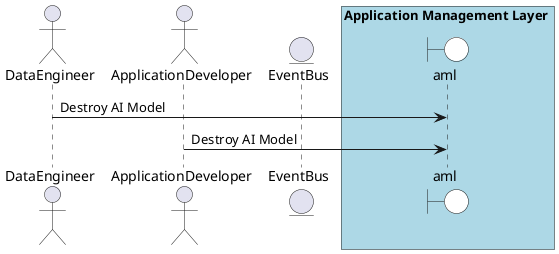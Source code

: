 @startuml

actor "DataEngineer"

actor "ApplicationDeveloper"


entity EventBus

box Application Management Layer #lightblue
    boundary aml #white
end box



"DataEngineer" -> aml: Destroy AI Model


"ApplicationDeveloper" -> aml: Destroy AI Model



@enduml
